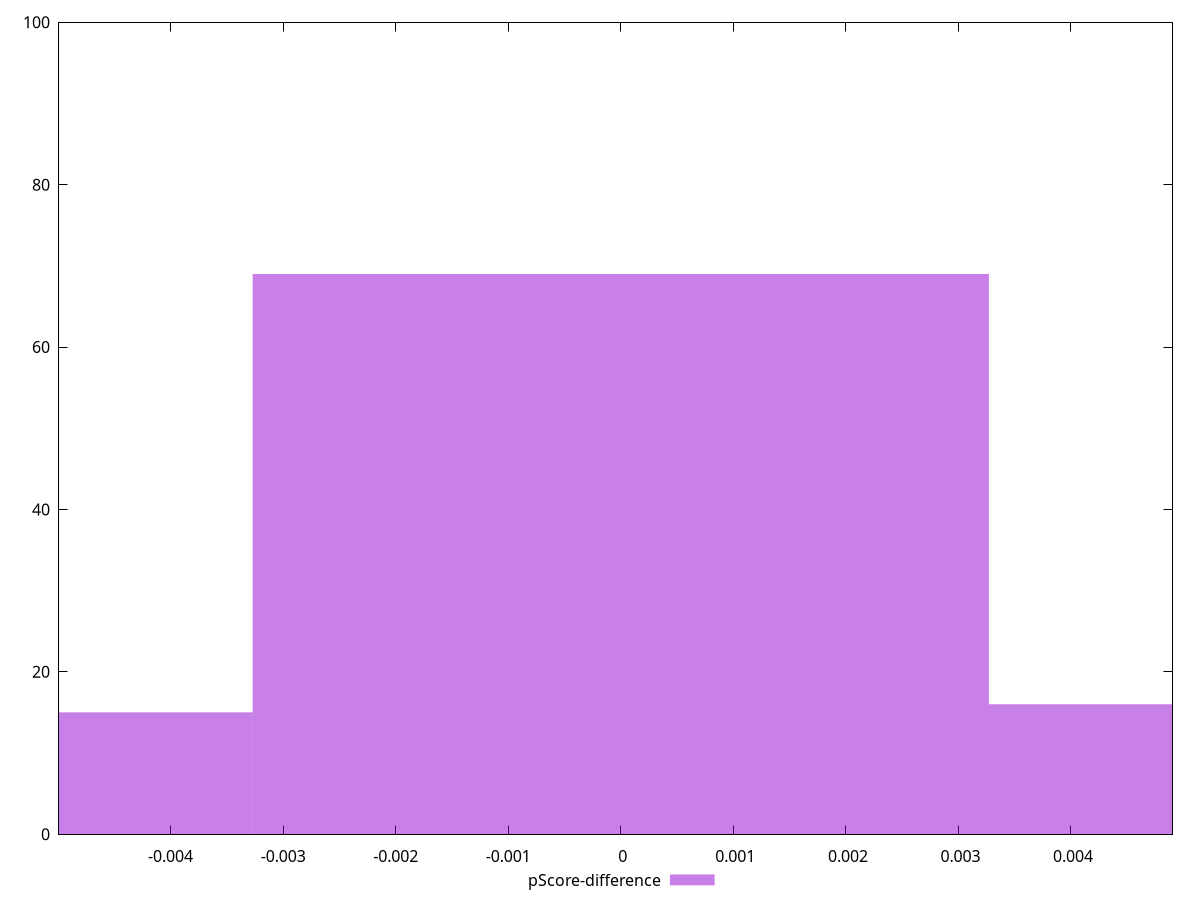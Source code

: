 reset

$pScoreDifference <<EOF
0.006541914581720064 16
0 69
-0.006541914581720064 15
EOF

set key outside below
set boxwidth 0.006541914581720064
set xrange [-0.004991536234611904:0.004902014345056216]
set yrange [0:100]
set trange [0:100]
set style fill transparent solid 0.5 noborder
set terminal svg size 640, 490 enhanced background rgb 'white'
set output "report_00025_2021-02-22T21:38:55.199Z/max-potential-fid/samples/pages+cached+noadtech+nomedia/pScore-difference/histogram.svg"

plot $pScoreDifference title "pScore-difference" with boxes

reset

